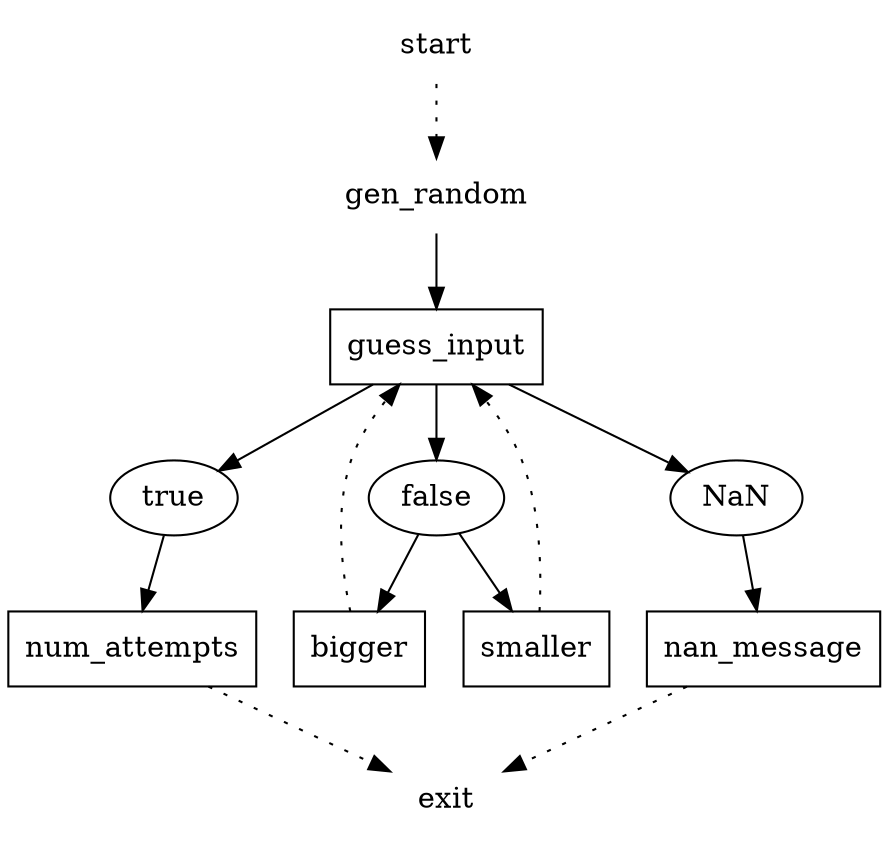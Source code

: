 digraph G {
  // graph [splines=ortho, nodesep=0.5];
  node [shape=record];
  size = "8, 8";
  node [shape=plaintext];
  start -> gen_random [style=dotted];
  node [shape=record];
  gen_random -> guess_input;
  node [shape=ellipse];
  guess_input -> {true, false, NaN};
  node [shape=record];
  true -> num_attempts; 
  node [shape=plaintext];
  num_attempts -> exit [style=dotted];
  node [shape=record];
  NaN -> nan_message;
  nan_message -> exit [style=dotted];
  false -> {bigger, smaller};
  {bigger, smaller} -> guess_input [style=dotted];
}
